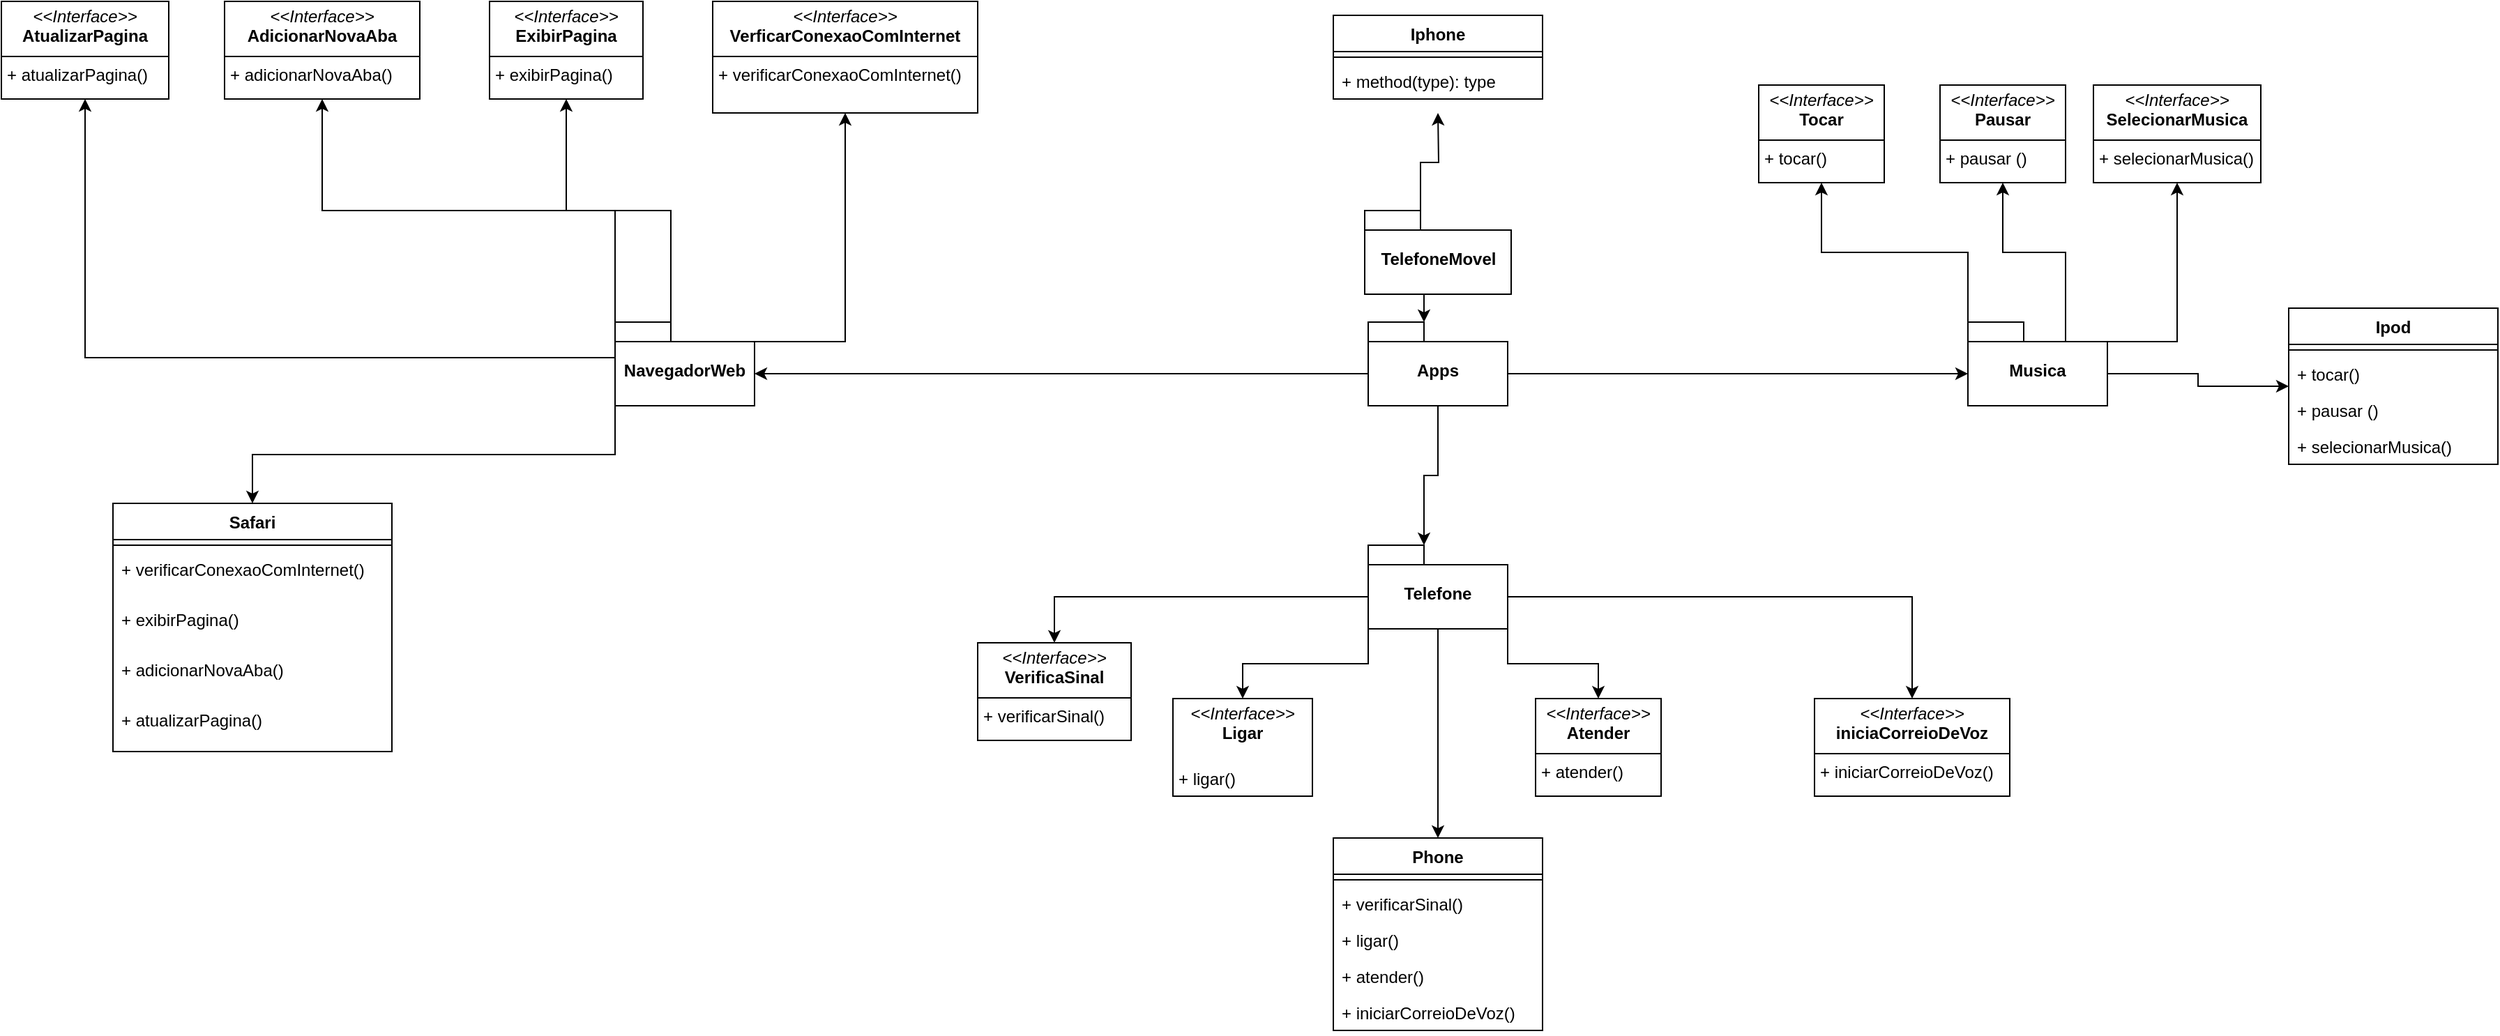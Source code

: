 <mxfile version="24.2.5" type="device">
  <diagram id="C5RBs43oDa-KdzZeNtuy" name="Page-1">
    <mxGraphModel dx="3191" dy="2394" grid="1" gridSize="10" guides="1" tooltips="1" connect="1" arrows="1" fold="1" page="0" pageScale="1" pageWidth="827" pageHeight="1169" math="0" shadow="0">
      <root>
        <mxCell id="WIyWlLk6GJQsqaUBKTNV-0" />
        <mxCell id="WIyWlLk6GJQsqaUBKTNV-1" parent="WIyWlLk6GJQsqaUBKTNV-0" />
        <mxCell id="PD4rBKmG2A01FMmma-Id-6" value="&lt;p style=&quot;margin:0px;margin-top:4px;text-align:center;&quot;&gt;&lt;i&gt;&amp;lt;&amp;lt;Interface&amp;gt;&amp;gt;&lt;/i&gt;&lt;br&gt;&lt;b&gt;Tocar&lt;/b&gt;&lt;/p&gt;&lt;hr size=&quot;1&quot; style=&quot;border-style:solid;&quot;&gt;&lt;p style=&quot;margin:0px;margin-left:4px;&quot;&gt;+ tocar()&lt;/p&gt;" style="verticalAlign=top;align=left;overflow=fill;html=1;whiteSpace=wrap;" vertex="1" parent="WIyWlLk6GJQsqaUBKTNV-1">
          <mxGeometry x="480" y="-860" width="90" height="70" as="geometry" />
        </mxCell>
        <mxCell id="PD4rBKmG2A01FMmma-Id-7" value="&lt;p style=&quot;margin:0px;margin-top:4px;text-align:center;&quot;&gt;&lt;i&gt;&amp;lt;&amp;lt;Interface&amp;gt;&amp;gt;&lt;/i&gt;&lt;br&gt;&lt;b&gt;ExibirPagina&lt;/b&gt;&lt;/p&gt;&lt;hr size=&quot;1&quot; style=&quot;border-style:solid;&quot;&gt;&lt;p style=&quot;margin:0px;margin-left:4px;&quot;&gt;+ exibirPagina()&lt;/p&gt;" style="verticalAlign=top;align=left;overflow=fill;html=1;whiteSpace=wrap;" vertex="1" parent="WIyWlLk6GJQsqaUBKTNV-1">
          <mxGeometry x="-430" y="-920" width="110" height="70" as="geometry" />
        </mxCell>
        <mxCell id="PD4rBKmG2A01FMmma-Id-8" value="&lt;p style=&quot;margin:0px;margin-top:4px;text-align:center;&quot;&gt;&lt;i&gt;&amp;lt;&amp;lt;Interface&amp;gt;&amp;gt;&lt;/i&gt;&lt;br&gt;&lt;b&gt;VerificaSinal&lt;/b&gt;&lt;/p&gt;&lt;hr size=&quot;1&quot; style=&quot;border-style:solid;&quot;&gt;&lt;p style=&quot;margin:0px;margin-left:4px;&quot;&gt;+ verificarSinal()&lt;/p&gt;" style="verticalAlign=top;align=left;overflow=fill;html=1;whiteSpace=wrap;" vertex="1" parent="WIyWlLk6GJQsqaUBKTNV-1">
          <mxGeometry x="-80" y="-460" width="110" height="70" as="geometry" />
        </mxCell>
        <mxCell id="PD4rBKmG2A01FMmma-Id-85" style="edgeStyle=orthogonalEdgeStyle;rounded=0;orthogonalLoop=1;jettySize=auto;html=1;exitX=0;exitY=0;exitDx=40;exitDy=0;exitPerimeter=0;" edge="1" parent="WIyWlLk6GJQsqaUBKTNV-1" source="PD4rBKmG2A01FMmma-Id-16">
          <mxGeometry relative="1" as="geometry">
            <mxPoint x="250" y="-840" as="targetPoint" />
          </mxGeometry>
        </mxCell>
        <mxCell id="PD4rBKmG2A01FMmma-Id-16" value="TelefoneMovel" style="shape=folder;fontStyle=1;spacingTop=10;tabWidth=40;tabHeight=14;tabPosition=left;html=1;whiteSpace=wrap;" vertex="1" parent="WIyWlLk6GJQsqaUBKTNV-1">
          <mxGeometry x="197.5" y="-770" width="105" height="60" as="geometry" />
        </mxCell>
        <mxCell id="PD4rBKmG2A01FMmma-Id-20" value="Apps" style="shape=folder;fontStyle=1;spacingTop=10;tabWidth=40;tabHeight=14;tabPosition=left;html=1;whiteSpace=wrap;" vertex="1" parent="WIyWlLk6GJQsqaUBKTNV-1">
          <mxGeometry x="200" y="-690" width="100" height="60" as="geometry" />
        </mxCell>
        <mxCell id="PD4rBKmG2A01FMmma-Id-108" style="edgeStyle=orthogonalEdgeStyle;rounded=0;orthogonalLoop=1;jettySize=auto;html=1;exitX=0;exitY=0;exitDx=100;exitDy=14;exitPerimeter=0;entryX=0.5;entryY=1;entryDx=0;entryDy=0;" edge="1" parent="WIyWlLk6GJQsqaUBKTNV-1" source="PD4rBKmG2A01FMmma-Id-31" target="PD4rBKmG2A01FMmma-Id-79">
          <mxGeometry relative="1" as="geometry" />
        </mxCell>
        <mxCell id="PD4rBKmG2A01FMmma-Id-109" style="edgeStyle=orthogonalEdgeStyle;rounded=0;orthogonalLoop=1;jettySize=auto;html=1;exitX=0;exitY=0;exitDx=40;exitDy=0;exitPerimeter=0;entryX=0.5;entryY=1;entryDx=0;entryDy=0;" edge="1" parent="WIyWlLk6GJQsqaUBKTNV-1" source="PD4rBKmG2A01FMmma-Id-31" target="PD4rBKmG2A01FMmma-Id-7">
          <mxGeometry relative="1" as="geometry" />
        </mxCell>
        <mxCell id="PD4rBKmG2A01FMmma-Id-110" style="edgeStyle=orthogonalEdgeStyle;rounded=0;orthogonalLoop=1;jettySize=auto;html=1;exitX=0;exitY=0;exitDx=0;exitDy=0;exitPerimeter=0;entryX=0.5;entryY=1;entryDx=0;entryDy=0;" edge="1" parent="WIyWlLk6GJQsqaUBKTNV-1" source="PD4rBKmG2A01FMmma-Id-31" target="PD4rBKmG2A01FMmma-Id-58">
          <mxGeometry relative="1" as="geometry" />
        </mxCell>
        <mxCell id="PD4rBKmG2A01FMmma-Id-111" style="edgeStyle=orthogonalEdgeStyle;rounded=0;orthogonalLoop=1;jettySize=auto;html=1;exitX=0;exitY=0;exitDx=0;exitDy=25.5;exitPerimeter=0;entryX=0.5;entryY=1;entryDx=0;entryDy=0;" edge="1" parent="WIyWlLk6GJQsqaUBKTNV-1" source="PD4rBKmG2A01FMmma-Id-31" target="PD4rBKmG2A01FMmma-Id-59">
          <mxGeometry relative="1" as="geometry" />
        </mxCell>
        <mxCell id="PD4rBKmG2A01FMmma-Id-112" style="edgeStyle=orthogonalEdgeStyle;rounded=0;orthogonalLoop=1;jettySize=auto;html=1;exitX=0;exitY=0;exitDx=0;exitDy=60;exitPerimeter=0;entryX=0.5;entryY=0;entryDx=0;entryDy=0;" edge="1" parent="WIyWlLk6GJQsqaUBKTNV-1" source="PD4rBKmG2A01FMmma-Id-31" target="PD4rBKmG2A01FMmma-Id-89">
          <mxGeometry relative="1" as="geometry" />
        </mxCell>
        <mxCell id="PD4rBKmG2A01FMmma-Id-31" value="NavegadorWeb" style="shape=folder;fontStyle=1;spacingTop=10;tabWidth=40;tabHeight=14;tabPosition=left;html=1;whiteSpace=wrap;" vertex="1" parent="WIyWlLk6GJQsqaUBKTNV-1">
          <mxGeometry x="-340" y="-690" width="100" height="60" as="geometry" />
        </mxCell>
        <mxCell id="PD4rBKmG2A01FMmma-Id-113" style="edgeStyle=orthogonalEdgeStyle;rounded=0;orthogonalLoop=1;jettySize=auto;html=1;exitX=0;exitY=0;exitDx=0;exitDy=0;exitPerimeter=0;entryX=0.5;entryY=1;entryDx=0;entryDy=0;" edge="1" parent="WIyWlLk6GJQsqaUBKTNV-1" source="PD4rBKmG2A01FMmma-Id-32" target="PD4rBKmG2A01FMmma-Id-6">
          <mxGeometry relative="1" as="geometry" />
        </mxCell>
        <mxCell id="PD4rBKmG2A01FMmma-Id-114" style="edgeStyle=orthogonalEdgeStyle;rounded=0;orthogonalLoop=1;jettySize=auto;html=1;exitX=0;exitY=0;exitDx=70;exitDy=14;exitPerimeter=0;entryX=0.5;entryY=1;entryDx=0;entryDy=0;" edge="1" parent="WIyWlLk6GJQsqaUBKTNV-1" source="PD4rBKmG2A01FMmma-Id-32" target="PD4rBKmG2A01FMmma-Id-53">
          <mxGeometry relative="1" as="geometry" />
        </mxCell>
        <mxCell id="PD4rBKmG2A01FMmma-Id-115" style="edgeStyle=orthogonalEdgeStyle;rounded=0;orthogonalLoop=1;jettySize=auto;html=1;exitX=0;exitY=0;exitDx=100;exitDy=14;exitPerimeter=0;entryX=0.5;entryY=1;entryDx=0;entryDy=0;" edge="1" parent="WIyWlLk6GJQsqaUBKTNV-1" source="PD4rBKmG2A01FMmma-Id-32" target="PD4rBKmG2A01FMmma-Id-54">
          <mxGeometry relative="1" as="geometry" />
        </mxCell>
        <mxCell id="PD4rBKmG2A01FMmma-Id-116" style="edgeStyle=orthogonalEdgeStyle;rounded=0;orthogonalLoop=1;jettySize=auto;html=1;exitX=0;exitY=0;exitDx=100;exitDy=37;exitPerimeter=0;entryX=0;entryY=0.5;entryDx=0;entryDy=0;" edge="1" parent="WIyWlLk6GJQsqaUBKTNV-1" source="PD4rBKmG2A01FMmma-Id-32" target="PD4rBKmG2A01FMmma-Id-86">
          <mxGeometry relative="1" as="geometry" />
        </mxCell>
        <mxCell id="PD4rBKmG2A01FMmma-Id-32" value="Musica" style="shape=folder;fontStyle=1;spacingTop=10;tabWidth=40;tabHeight=14;tabPosition=left;html=1;whiteSpace=wrap;" vertex="1" parent="WIyWlLk6GJQsqaUBKTNV-1">
          <mxGeometry x="630" y="-690" width="100" height="60" as="geometry" />
        </mxCell>
        <mxCell id="PD4rBKmG2A01FMmma-Id-46" style="edgeStyle=orthogonalEdgeStyle;rounded=0;orthogonalLoop=1;jettySize=auto;html=1;exitX=0;exitY=0;exitDx=0;exitDy=37;exitPerimeter=0;entryX=0.5;entryY=0;entryDx=0;entryDy=0;" edge="1" parent="WIyWlLk6GJQsqaUBKTNV-1" source="PD4rBKmG2A01FMmma-Id-33" target="PD4rBKmG2A01FMmma-Id-8">
          <mxGeometry relative="1" as="geometry" />
        </mxCell>
        <mxCell id="PD4rBKmG2A01FMmma-Id-47" style="edgeStyle=orthogonalEdgeStyle;rounded=0;orthogonalLoop=1;jettySize=auto;html=1;exitX=0;exitY=0;exitDx=0;exitDy=60.0;exitPerimeter=0;entryX=0.5;entryY=0;entryDx=0;entryDy=0;" edge="1" parent="WIyWlLk6GJQsqaUBKTNV-1" source="PD4rBKmG2A01FMmma-Id-33" target="PD4rBKmG2A01FMmma-Id-35">
          <mxGeometry relative="1" as="geometry" />
        </mxCell>
        <mxCell id="PD4rBKmG2A01FMmma-Id-48" style="edgeStyle=orthogonalEdgeStyle;rounded=0;orthogonalLoop=1;jettySize=auto;html=1;exitX=0;exitY=0;exitDx=100;exitDy=60.0;exitPerimeter=0;entryX=0.5;entryY=0;entryDx=0;entryDy=0;" edge="1" parent="WIyWlLk6GJQsqaUBKTNV-1" source="PD4rBKmG2A01FMmma-Id-33" target="PD4rBKmG2A01FMmma-Id-36">
          <mxGeometry relative="1" as="geometry" />
        </mxCell>
        <mxCell id="PD4rBKmG2A01FMmma-Id-49" style="edgeStyle=orthogonalEdgeStyle;rounded=0;orthogonalLoop=1;jettySize=auto;html=1;exitX=0;exitY=0;exitDx=100;exitDy=37;exitPerimeter=0;entryX=0.5;entryY=0;entryDx=0;entryDy=0;" edge="1" parent="WIyWlLk6GJQsqaUBKTNV-1" source="PD4rBKmG2A01FMmma-Id-33" target="PD4rBKmG2A01FMmma-Id-37">
          <mxGeometry relative="1" as="geometry" />
        </mxCell>
        <mxCell id="PD4rBKmG2A01FMmma-Id-95" style="edgeStyle=orthogonalEdgeStyle;rounded=0;orthogonalLoop=1;jettySize=auto;html=1;exitX=0.5;exitY=1;exitDx=0;exitDy=0;exitPerimeter=0;entryX=0.5;entryY=0;entryDx=0;entryDy=0;" edge="1" parent="WIyWlLk6GJQsqaUBKTNV-1" source="PD4rBKmG2A01FMmma-Id-33" target="PD4rBKmG2A01FMmma-Id-92">
          <mxGeometry relative="1" as="geometry" />
        </mxCell>
        <mxCell id="PD4rBKmG2A01FMmma-Id-33" value="Telefone" style="shape=folder;fontStyle=1;spacingTop=10;tabWidth=40;tabHeight=14;tabPosition=left;html=1;whiteSpace=wrap;" vertex="1" parent="WIyWlLk6GJQsqaUBKTNV-1">
          <mxGeometry x="200" y="-530" width="100" height="60" as="geometry" />
        </mxCell>
        <mxCell id="PD4rBKmG2A01FMmma-Id-35" value="&lt;p style=&quot;margin:0px;margin-top:4px;text-align:center;&quot;&gt;&lt;i&gt;&amp;lt;&amp;lt;Interface&amp;gt;&amp;gt;&lt;/i&gt;&lt;br&gt;&lt;b&gt;Ligar&lt;/b&gt;&lt;/p&gt;&lt;p style=&quot;margin:0px;margin-top:4px;text-align:center;&quot;&gt;&lt;b&gt;&lt;br&gt;&lt;/b&gt;&lt;/p&gt;&lt;p style=&quot;margin:0px;margin-left:4px;&quot;&gt;+ ligar()&lt;/p&gt;" style="verticalAlign=top;align=left;overflow=fill;html=1;whiteSpace=wrap;" vertex="1" parent="WIyWlLk6GJQsqaUBKTNV-1">
          <mxGeometry x="60" y="-420" width="100" height="70" as="geometry" />
        </mxCell>
        <mxCell id="PD4rBKmG2A01FMmma-Id-36" value="&lt;p style=&quot;margin:0px;margin-top:4px;text-align:center;&quot;&gt;&lt;i&gt;&amp;lt;&amp;lt;Interface&amp;gt;&amp;gt;&lt;/i&gt;&lt;br&gt;&lt;b&gt;Atender&lt;/b&gt;&lt;/p&gt;&lt;hr size=&quot;1&quot; style=&quot;border-style:solid;&quot;&gt;&lt;p style=&quot;margin:0px;margin-left:4px;&quot;&gt;+ atender()&lt;/p&gt;" style="verticalAlign=top;align=left;overflow=fill;html=1;whiteSpace=wrap;" vertex="1" parent="WIyWlLk6GJQsqaUBKTNV-1">
          <mxGeometry x="320" y="-420" width="90" height="70" as="geometry" />
        </mxCell>
        <mxCell id="PD4rBKmG2A01FMmma-Id-37" value="&lt;p style=&quot;margin:0px;margin-top:4px;text-align:center;&quot;&gt;&lt;i&gt;&amp;lt;&amp;lt;Interface&amp;gt;&amp;gt;&lt;/i&gt;&lt;br&gt;&lt;b&gt;iniciaCorreioDeVoz&lt;/b&gt;&lt;/p&gt;&lt;hr size=&quot;1&quot; style=&quot;border-style:solid;&quot;&gt;&lt;p style=&quot;margin:0px;margin-left:4px;&quot;&gt;+ iniciarCorreioDeVoz()&lt;/p&gt;" style="verticalAlign=top;align=left;overflow=fill;html=1;whiteSpace=wrap;" vertex="1" parent="WIyWlLk6GJQsqaUBKTNV-1">
          <mxGeometry x="520" y="-420" width="140" height="70" as="geometry" />
        </mxCell>
        <mxCell id="PD4rBKmG2A01FMmma-Id-50" style="edgeStyle=orthogonalEdgeStyle;rounded=0;orthogonalLoop=1;jettySize=auto;html=1;exitX=0.5;exitY=1;exitDx=0;exitDy=0;exitPerimeter=0;entryX=0;entryY=0;entryDx=40;entryDy=0;entryPerimeter=0;" edge="1" parent="WIyWlLk6GJQsqaUBKTNV-1" source="PD4rBKmG2A01FMmma-Id-20" target="PD4rBKmG2A01FMmma-Id-33">
          <mxGeometry relative="1" as="geometry" />
        </mxCell>
        <mxCell id="PD4rBKmG2A01FMmma-Id-51" style="edgeStyle=orthogonalEdgeStyle;rounded=0;orthogonalLoop=1;jettySize=auto;html=1;exitX=0.5;exitY=1;exitDx=0;exitDy=0;exitPerimeter=0;entryX=0;entryY=0;entryDx=40;entryDy=0;entryPerimeter=0;" edge="1" parent="WIyWlLk6GJQsqaUBKTNV-1" source="PD4rBKmG2A01FMmma-Id-16" target="PD4rBKmG2A01FMmma-Id-20">
          <mxGeometry relative="1" as="geometry" />
        </mxCell>
        <mxCell id="PD4rBKmG2A01FMmma-Id-52" style="edgeStyle=orthogonalEdgeStyle;rounded=0;orthogonalLoop=1;jettySize=auto;html=1;exitX=0;exitY=0;exitDx=100;exitDy=37;exitPerimeter=0;entryX=0;entryY=0;entryDx=0;entryDy=37;entryPerimeter=0;" edge="1" parent="WIyWlLk6GJQsqaUBKTNV-1" source="PD4rBKmG2A01FMmma-Id-20" target="PD4rBKmG2A01FMmma-Id-32">
          <mxGeometry relative="1" as="geometry" />
        </mxCell>
        <mxCell id="PD4rBKmG2A01FMmma-Id-53" value="&lt;p style=&quot;margin:0px;margin-top:4px;text-align:center;&quot;&gt;&lt;i&gt;&amp;lt;&amp;lt;Interface&amp;gt;&amp;gt;&lt;/i&gt;&lt;br&gt;&lt;b&gt;Pausar&lt;/b&gt;&lt;/p&gt;&lt;hr size=&quot;1&quot; style=&quot;border-style:solid;&quot;&gt;&lt;p style=&quot;margin:0px;margin-left:4px;&quot;&gt;+ pausar ()&lt;/p&gt;" style="verticalAlign=top;align=left;overflow=fill;html=1;whiteSpace=wrap;" vertex="1" parent="WIyWlLk6GJQsqaUBKTNV-1">
          <mxGeometry x="610" y="-860" width="90" height="70" as="geometry" />
        </mxCell>
        <mxCell id="PD4rBKmG2A01FMmma-Id-54" value="&lt;p style=&quot;margin:0px;margin-top:4px;text-align:center;&quot;&gt;&lt;i&gt;&amp;lt;&amp;lt;Interface&amp;gt;&amp;gt;&lt;/i&gt;&lt;br&gt;&lt;b&gt;SelecionarMusica&lt;/b&gt;&lt;/p&gt;&lt;hr size=&quot;1&quot; style=&quot;border-style:solid;&quot;&gt;&lt;p style=&quot;margin:0px;margin-left:4px;&quot;&gt;+ selecionarMusica()&lt;/p&gt;" style="verticalAlign=top;align=left;overflow=fill;html=1;whiteSpace=wrap;" vertex="1" parent="WIyWlLk6GJQsqaUBKTNV-1">
          <mxGeometry x="720" y="-860" width="120" height="70" as="geometry" />
        </mxCell>
        <mxCell id="PD4rBKmG2A01FMmma-Id-58" value="&lt;p style=&quot;margin:0px;margin-top:4px;text-align:center;&quot;&gt;&lt;i&gt;&amp;lt;&amp;lt;Interface&amp;gt;&amp;gt;&lt;/i&gt;&lt;br&gt;&lt;b&gt;AdicionarNovaAba&lt;/b&gt;&lt;/p&gt;&lt;hr size=&quot;1&quot; style=&quot;border-style:solid;&quot;&gt;&lt;p style=&quot;margin:0px;margin-left:4px;&quot;&gt;+ adicionarNovaAba()&lt;/p&gt;" style="verticalAlign=top;align=left;overflow=fill;html=1;whiteSpace=wrap;" vertex="1" parent="WIyWlLk6GJQsqaUBKTNV-1">
          <mxGeometry x="-620" y="-920" width="140" height="70" as="geometry" />
        </mxCell>
        <mxCell id="PD4rBKmG2A01FMmma-Id-59" value="&lt;p style=&quot;margin:0px;margin-top:4px;text-align:center;&quot;&gt;&lt;i&gt;&amp;lt;&amp;lt;Interface&amp;gt;&amp;gt;&lt;/i&gt;&lt;br&gt;&lt;b&gt;AtualizarPagina&lt;/b&gt;&lt;/p&gt;&lt;hr size=&quot;1&quot; style=&quot;border-style:solid;&quot;&gt;&lt;p style=&quot;margin:0px;margin-left:4px;&quot;&gt;+ atualizarPagina()&lt;/p&gt;" style="verticalAlign=top;align=left;overflow=fill;html=1;whiteSpace=wrap;" vertex="1" parent="WIyWlLk6GJQsqaUBKTNV-1">
          <mxGeometry x="-780" y="-920" width="120" height="70" as="geometry" />
        </mxCell>
        <mxCell id="PD4rBKmG2A01FMmma-Id-63" style="edgeStyle=orthogonalEdgeStyle;rounded=0;orthogonalLoop=1;jettySize=auto;html=1;exitX=0;exitY=0;exitDx=0;exitDy=37;exitPerimeter=0;entryX=0;entryY=0;entryDx=100;entryDy=37;entryPerimeter=0;" edge="1" parent="WIyWlLk6GJQsqaUBKTNV-1" source="PD4rBKmG2A01FMmma-Id-20" target="PD4rBKmG2A01FMmma-Id-31">
          <mxGeometry relative="1" as="geometry" />
        </mxCell>
        <mxCell id="PD4rBKmG2A01FMmma-Id-79" value="&lt;p style=&quot;margin:0px;margin-top:4px;text-align:center;&quot;&gt;&lt;i&gt;&amp;lt;&amp;lt;Interface&amp;gt;&amp;gt;&lt;/i&gt;&lt;br&gt;&lt;b&gt;VerficarConexaoComInternet&lt;/b&gt;&lt;/p&gt;&lt;hr size=&quot;1&quot; style=&quot;border-style:solid;&quot;&gt;&lt;p style=&quot;margin:0px;margin-left:4px;&quot;&gt;+ verificarConexaoComInternet()&lt;/p&gt;" style="verticalAlign=top;align=left;overflow=fill;html=1;whiteSpace=wrap;" vertex="1" parent="WIyWlLk6GJQsqaUBKTNV-1">
          <mxGeometry x="-270" y="-920" width="190" height="80" as="geometry" />
        </mxCell>
        <mxCell id="PD4rBKmG2A01FMmma-Id-81" value="Iphone" style="swimlane;fontStyle=1;align=center;verticalAlign=top;childLayout=stackLayout;horizontal=1;startSize=26;horizontalStack=0;resizeParent=1;resizeParentMax=0;resizeLast=0;collapsible=1;marginBottom=0;whiteSpace=wrap;html=1;" vertex="1" parent="WIyWlLk6GJQsqaUBKTNV-1">
          <mxGeometry x="175" y="-910" width="150" height="60" as="geometry" />
        </mxCell>
        <mxCell id="PD4rBKmG2A01FMmma-Id-83" value="" style="line;strokeWidth=1;fillColor=none;align=left;verticalAlign=middle;spacingTop=-1;spacingLeft=3;spacingRight=3;rotatable=0;labelPosition=right;points=[];portConstraint=eastwest;strokeColor=inherit;" vertex="1" parent="PD4rBKmG2A01FMmma-Id-81">
          <mxGeometry y="26" width="150" height="8" as="geometry" />
        </mxCell>
        <mxCell id="PD4rBKmG2A01FMmma-Id-84" value="+ method(type): type" style="text;strokeColor=none;fillColor=none;align=left;verticalAlign=top;spacingLeft=4;spacingRight=4;overflow=hidden;rotatable=0;points=[[0,0.5],[1,0.5]];portConstraint=eastwest;whiteSpace=wrap;html=1;" vertex="1" parent="PD4rBKmG2A01FMmma-Id-81">
          <mxGeometry y="34" width="150" height="26" as="geometry" />
        </mxCell>
        <mxCell id="PD4rBKmG2A01FMmma-Id-86" value="Ipod" style="swimlane;fontStyle=1;align=center;verticalAlign=top;childLayout=stackLayout;horizontal=1;startSize=26;horizontalStack=0;resizeParent=1;resizeParentMax=0;resizeLast=0;collapsible=1;marginBottom=0;whiteSpace=wrap;html=1;" vertex="1" parent="WIyWlLk6GJQsqaUBKTNV-1">
          <mxGeometry x="860" y="-700" width="150" height="112" as="geometry" />
        </mxCell>
        <mxCell id="PD4rBKmG2A01FMmma-Id-87" value="" style="line;strokeWidth=1;fillColor=none;align=left;verticalAlign=middle;spacingTop=-1;spacingLeft=3;spacingRight=3;rotatable=0;labelPosition=right;points=[];portConstraint=eastwest;strokeColor=inherit;" vertex="1" parent="PD4rBKmG2A01FMmma-Id-86">
          <mxGeometry y="26" width="150" height="8" as="geometry" />
        </mxCell>
        <mxCell id="PD4rBKmG2A01FMmma-Id-88" value="+ tocar()" style="text;strokeColor=none;fillColor=none;align=left;verticalAlign=top;spacingLeft=4;spacingRight=4;overflow=hidden;rotatable=0;points=[[0,0.5],[1,0.5]];portConstraint=eastwest;whiteSpace=wrap;html=1;" vertex="1" parent="PD4rBKmG2A01FMmma-Id-86">
          <mxGeometry y="34" width="150" height="26" as="geometry" />
        </mxCell>
        <mxCell id="PD4rBKmG2A01FMmma-Id-101" value="+ pausar ()" style="text;strokeColor=none;fillColor=none;align=left;verticalAlign=top;spacingLeft=4;spacingRight=4;overflow=hidden;rotatable=0;points=[[0,0.5],[1,0.5]];portConstraint=eastwest;whiteSpace=wrap;html=1;" vertex="1" parent="PD4rBKmG2A01FMmma-Id-86">
          <mxGeometry y="60" width="150" height="26" as="geometry" />
        </mxCell>
        <mxCell id="PD4rBKmG2A01FMmma-Id-102" value="+ selecionarMusica()" style="text;strokeColor=none;fillColor=none;align=left;verticalAlign=top;spacingLeft=4;spacingRight=4;overflow=hidden;rotatable=0;points=[[0,0.5],[1,0.5]];portConstraint=eastwest;whiteSpace=wrap;html=1;" vertex="1" parent="PD4rBKmG2A01FMmma-Id-86">
          <mxGeometry y="86" width="150" height="26" as="geometry" />
        </mxCell>
        <mxCell id="PD4rBKmG2A01FMmma-Id-89" value="Safari" style="swimlane;fontStyle=1;align=center;verticalAlign=top;childLayout=stackLayout;horizontal=1;startSize=26;horizontalStack=0;resizeParent=1;resizeParentMax=0;resizeLast=0;collapsible=1;marginBottom=0;whiteSpace=wrap;html=1;" vertex="1" parent="WIyWlLk6GJQsqaUBKTNV-1">
          <mxGeometry x="-700" y="-560" width="200" height="178" as="geometry" />
        </mxCell>
        <mxCell id="PD4rBKmG2A01FMmma-Id-90" value="" style="line;strokeWidth=1;fillColor=none;align=left;verticalAlign=middle;spacingTop=-1;spacingLeft=3;spacingRight=3;rotatable=0;labelPosition=right;points=[];portConstraint=eastwest;strokeColor=inherit;" vertex="1" parent="PD4rBKmG2A01FMmma-Id-89">
          <mxGeometry y="26" width="200" height="8" as="geometry" />
        </mxCell>
        <mxCell id="PD4rBKmG2A01FMmma-Id-91" value="+ verificarConexaoComInternet()" style="text;strokeColor=none;fillColor=none;align=left;verticalAlign=top;spacingLeft=4;spacingRight=4;overflow=hidden;rotatable=0;points=[[0,0.5],[1,0.5]];portConstraint=eastwest;whiteSpace=wrap;html=1;" vertex="1" parent="PD4rBKmG2A01FMmma-Id-89">
          <mxGeometry y="34" width="200" height="36" as="geometry" />
        </mxCell>
        <mxCell id="PD4rBKmG2A01FMmma-Id-98" value="+ exibirPagina()" style="text;strokeColor=none;fillColor=none;align=left;verticalAlign=top;spacingLeft=4;spacingRight=4;overflow=hidden;rotatable=0;points=[[0,0.5],[1,0.5]];portConstraint=eastwest;whiteSpace=wrap;html=1;" vertex="1" parent="PD4rBKmG2A01FMmma-Id-89">
          <mxGeometry y="70" width="200" height="36" as="geometry" />
        </mxCell>
        <mxCell id="PD4rBKmG2A01FMmma-Id-99" value="+ adicionarNovaAba()" style="text;strokeColor=none;fillColor=none;align=left;verticalAlign=top;spacingLeft=4;spacingRight=4;overflow=hidden;rotatable=0;points=[[0,0.5],[1,0.5]];portConstraint=eastwest;whiteSpace=wrap;html=1;" vertex="1" parent="PD4rBKmG2A01FMmma-Id-89">
          <mxGeometry y="106" width="200" height="36" as="geometry" />
        </mxCell>
        <mxCell id="PD4rBKmG2A01FMmma-Id-100" value="+ atualizarPagina()" style="text;strokeColor=none;fillColor=none;align=left;verticalAlign=top;spacingLeft=4;spacingRight=4;overflow=hidden;rotatable=0;points=[[0,0.5],[1,0.5]];portConstraint=eastwest;whiteSpace=wrap;html=1;" vertex="1" parent="PD4rBKmG2A01FMmma-Id-89">
          <mxGeometry y="142" width="200" height="36" as="geometry" />
        </mxCell>
        <mxCell id="PD4rBKmG2A01FMmma-Id-92" value="Phone" style="swimlane;fontStyle=1;align=center;verticalAlign=top;childLayout=stackLayout;horizontal=1;startSize=26;horizontalStack=0;resizeParent=1;resizeParentMax=0;resizeLast=0;collapsible=1;marginBottom=0;whiteSpace=wrap;html=1;" vertex="1" parent="WIyWlLk6GJQsqaUBKTNV-1">
          <mxGeometry x="175" y="-320" width="150" height="138" as="geometry" />
        </mxCell>
        <mxCell id="PD4rBKmG2A01FMmma-Id-93" value="" style="line;strokeWidth=1;fillColor=none;align=left;verticalAlign=middle;spacingTop=-1;spacingLeft=3;spacingRight=3;rotatable=0;labelPosition=right;points=[];portConstraint=eastwest;strokeColor=inherit;" vertex="1" parent="PD4rBKmG2A01FMmma-Id-92">
          <mxGeometry y="26" width="150" height="8" as="geometry" />
        </mxCell>
        <mxCell id="PD4rBKmG2A01FMmma-Id-94" value="+ verificarSinal()" style="text;strokeColor=none;fillColor=none;align=left;verticalAlign=top;spacingLeft=4;spacingRight=4;overflow=hidden;rotatable=0;points=[[0,0.5],[1,0.5]];portConstraint=eastwest;whiteSpace=wrap;html=1;" vertex="1" parent="PD4rBKmG2A01FMmma-Id-92">
          <mxGeometry y="34" width="150" height="26" as="geometry" />
        </mxCell>
        <mxCell id="PD4rBKmG2A01FMmma-Id-103" value="+ ligar()" style="text;strokeColor=none;fillColor=none;align=left;verticalAlign=top;spacingLeft=4;spacingRight=4;overflow=hidden;rotatable=0;points=[[0,0.5],[1,0.5]];portConstraint=eastwest;whiteSpace=wrap;html=1;" vertex="1" parent="PD4rBKmG2A01FMmma-Id-92">
          <mxGeometry y="60" width="150" height="26" as="geometry" />
        </mxCell>
        <mxCell id="PD4rBKmG2A01FMmma-Id-104" value="+ atender()" style="text;strokeColor=none;fillColor=none;align=left;verticalAlign=top;spacingLeft=4;spacingRight=4;overflow=hidden;rotatable=0;points=[[0,0.5],[1,0.5]];portConstraint=eastwest;whiteSpace=wrap;html=1;" vertex="1" parent="PD4rBKmG2A01FMmma-Id-92">
          <mxGeometry y="86" width="150" height="26" as="geometry" />
        </mxCell>
        <mxCell id="PD4rBKmG2A01FMmma-Id-105" value="+ iniciarCorreioDeVoz()" style="text;strokeColor=none;fillColor=none;align=left;verticalAlign=top;spacingLeft=4;spacingRight=4;overflow=hidden;rotatable=0;points=[[0,0.5],[1,0.5]];portConstraint=eastwest;whiteSpace=wrap;html=1;" vertex="1" parent="PD4rBKmG2A01FMmma-Id-92">
          <mxGeometry y="112" width="150" height="26" as="geometry" />
        </mxCell>
      </root>
    </mxGraphModel>
  </diagram>
</mxfile>
